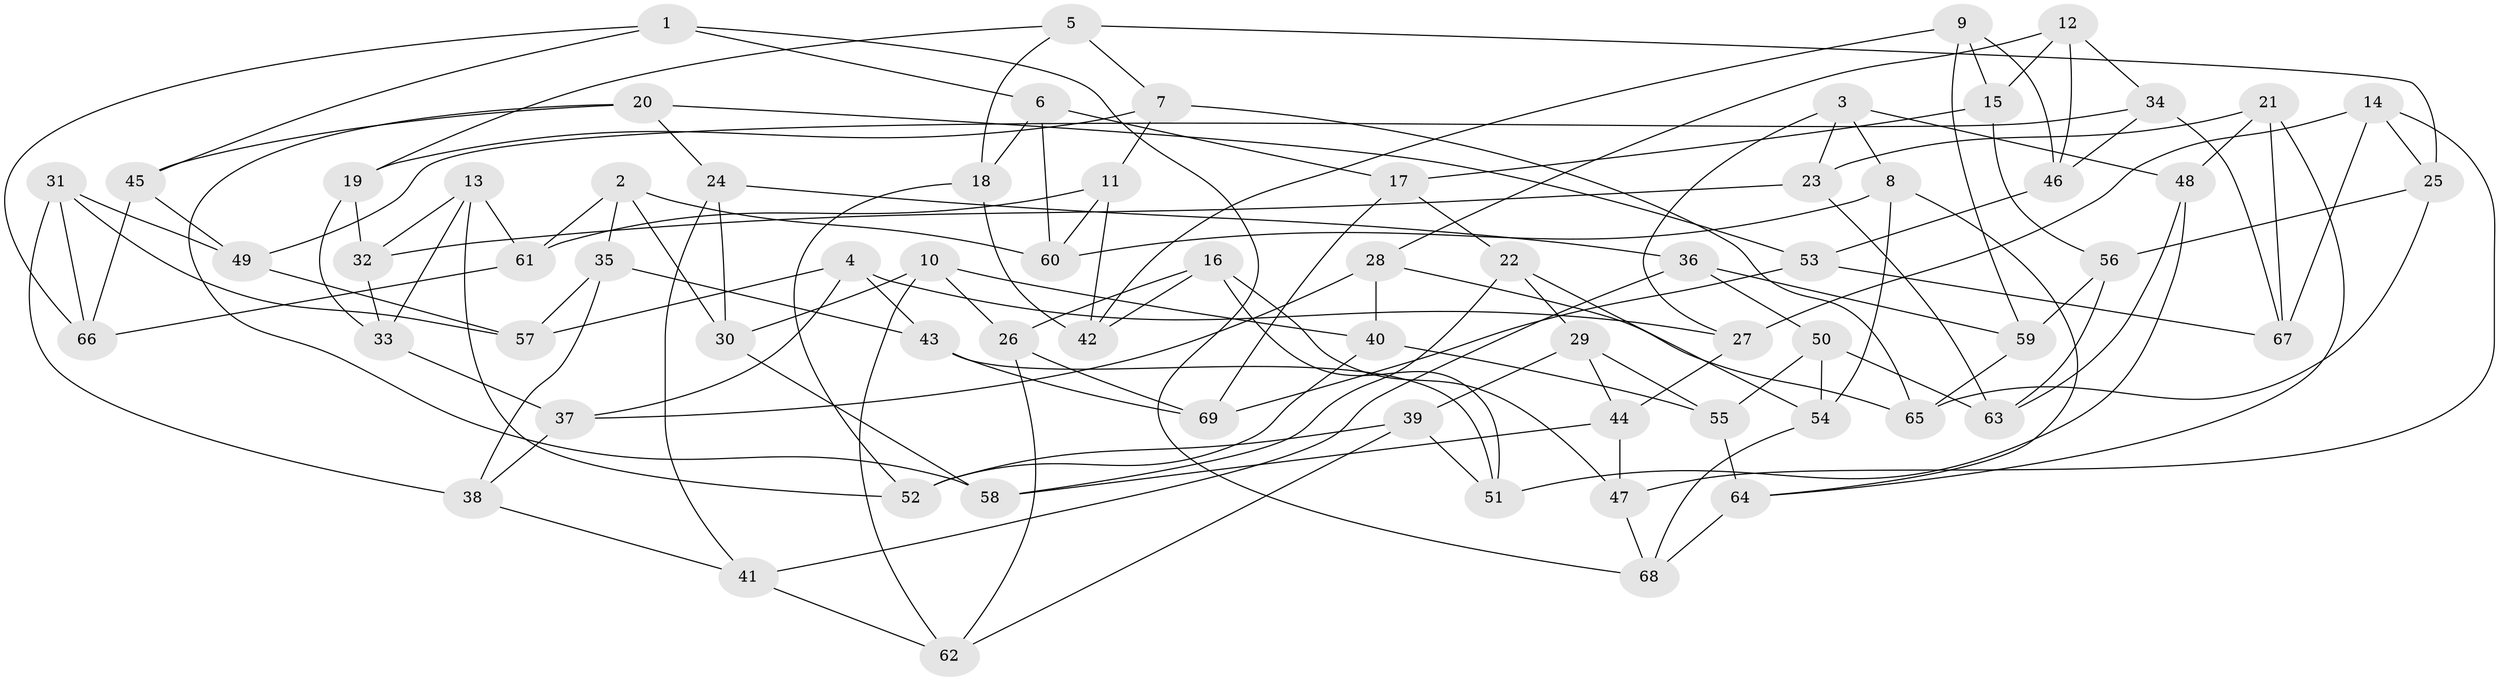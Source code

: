 // coarse degree distribution, {9: 0.08571428571428572, 4: 0.6, 7: 0.02857142857142857, 5: 0.02857142857142857, 8: 0.08571428571428572, 3: 0.14285714285714285, 2: 0.02857142857142857}
// Generated by graph-tools (version 1.1) at 2025/53/03/04/25 22:53:49]
// undirected, 69 vertices, 138 edges
graph export_dot {
  node [color=gray90,style=filled];
  1;
  2;
  3;
  4;
  5;
  6;
  7;
  8;
  9;
  10;
  11;
  12;
  13;
  14;
  15;
  16;
  17;
  18;
  19;
  20;
  21;
  22;
  23;
  24;
  25;
  26;
  27;
  28;
  29;
  30;
  31;
  32;
  33;
  34;
  35;
  36;
  37;
  38;
  39;
  40;
  41;
  42;
  43;
  44;
  45;
  46;
  47;
  48;
  49;
  50;
  51;
  52;
  53;
  54;
  55;
  56;
  57;
  58;
  59;
  60;
  61;
  62;
  63;
  64;
  65;
  66;
  67;
  68;
  69;
  1 -- 45;
  1 -- 66;
  1 -- 68;
  1 -- 6;
  2 -- 35;
  2 -- 30;
  2 -- 61;
  2 -- 60;
  3 -- 23;
  3 -- 48;
  3 -- 27;
  3 -- 8;
  4 -- 43;
  4 -- 57;
  4 -- 37;
  4 -- 27;
  5 -- 7;
  5 -- 19;
  5 -- 25;
  5 -- 18;
  6 -- 18;
  6 -- 17;
  6 -- 60;
  7 -- 11;
  7 -- 65;
  7 -- 19;
  8 -- 60;
  8 -- 64;
  8 -- 54;
  9 -- 15;
  9 -- 42;
  9 -- 59;
  9 -- 46;
  10 -- 30;
  10 -- 26;
  10 -- 40;
  10 -- 62;
  11 -- 42;
  11 -- 60;
  11 -- 61;
  12 -- 46;
  12 -- 15;
  12 -- 34;
  12 -- 28;
  13 -- 52;
  13 -- 33;
  13 -- 32;
  13 -- 61;
  14 -- 67;
  14 -- 47;
  14 -- 25;
  14 -- 27;
  15 -- 17;
  15 -- 56;
  16 -- 47;
  16 -- 42;
  16 -- 26;
  16 -- 51;
  17 -- 69;
  17 -- 22;
  18 -- 52;
  18 -- 42;
  19 -- 32;
  19 -- 33;
  20 -- 24;
  20 -- 45;
  20 -- 53;
  20 -- 58;
  21 -- 23;
  21 -- 64;
  21 -- 67;
  21 -- 48;
  22 -- 54;
  22 -- 29;
  22 -- 58;
  23 -- 32;
  23 -- 63;
  24 -- 30;
  24 -- 36;
  24 -- 41;
  25 -- 65;
  25 -- 56;
  26 -- 69;
  26 -- 62;
  27 -- 44;
  28 -- 40;
  28 -- 65;
  28 -- 37;
  29 -- 44;
  29 -- 39;
  29 -- 55;
  30 -- 58;
  31 -- 49;
  31 -- 66;
  31 -- 57;
  31 -- 38;
  32 -- 33;
  33 -- 37;
  34 -- 49;
  34 -- 46;
  34 -- 67;
  35 -- 38;
  35 -- 57;
  35 -- 43;
  36 -- 59;
  36 -- 50;
  36 -- 41;
  37 -- 38;
  38 -- 41;
  39 -- 51;
  39 -- 62;
  39 -- 52;
  40 -- 52;
  40 -- 55;
  41 -- 62;
  43 -- 51;
  43 -- 69;
  44 -- 47;
  44 -- 58;
  45 -- 49;
  45 -- 66;
  46 -- 53;
  47 -- 68;
  48 -- 51;
  48 -- 63;
  49 -- 57;
  50 -- 63;
  50 -- 54;
  50 -- 55;
  53 -- 67;
  53 -- 69;
  54 -- 68;
  55 -- 64;
  56 -- 59;
  56 -- 63;
  59 -- 65;
  61 -- 66;
  64 -- 68;
}
